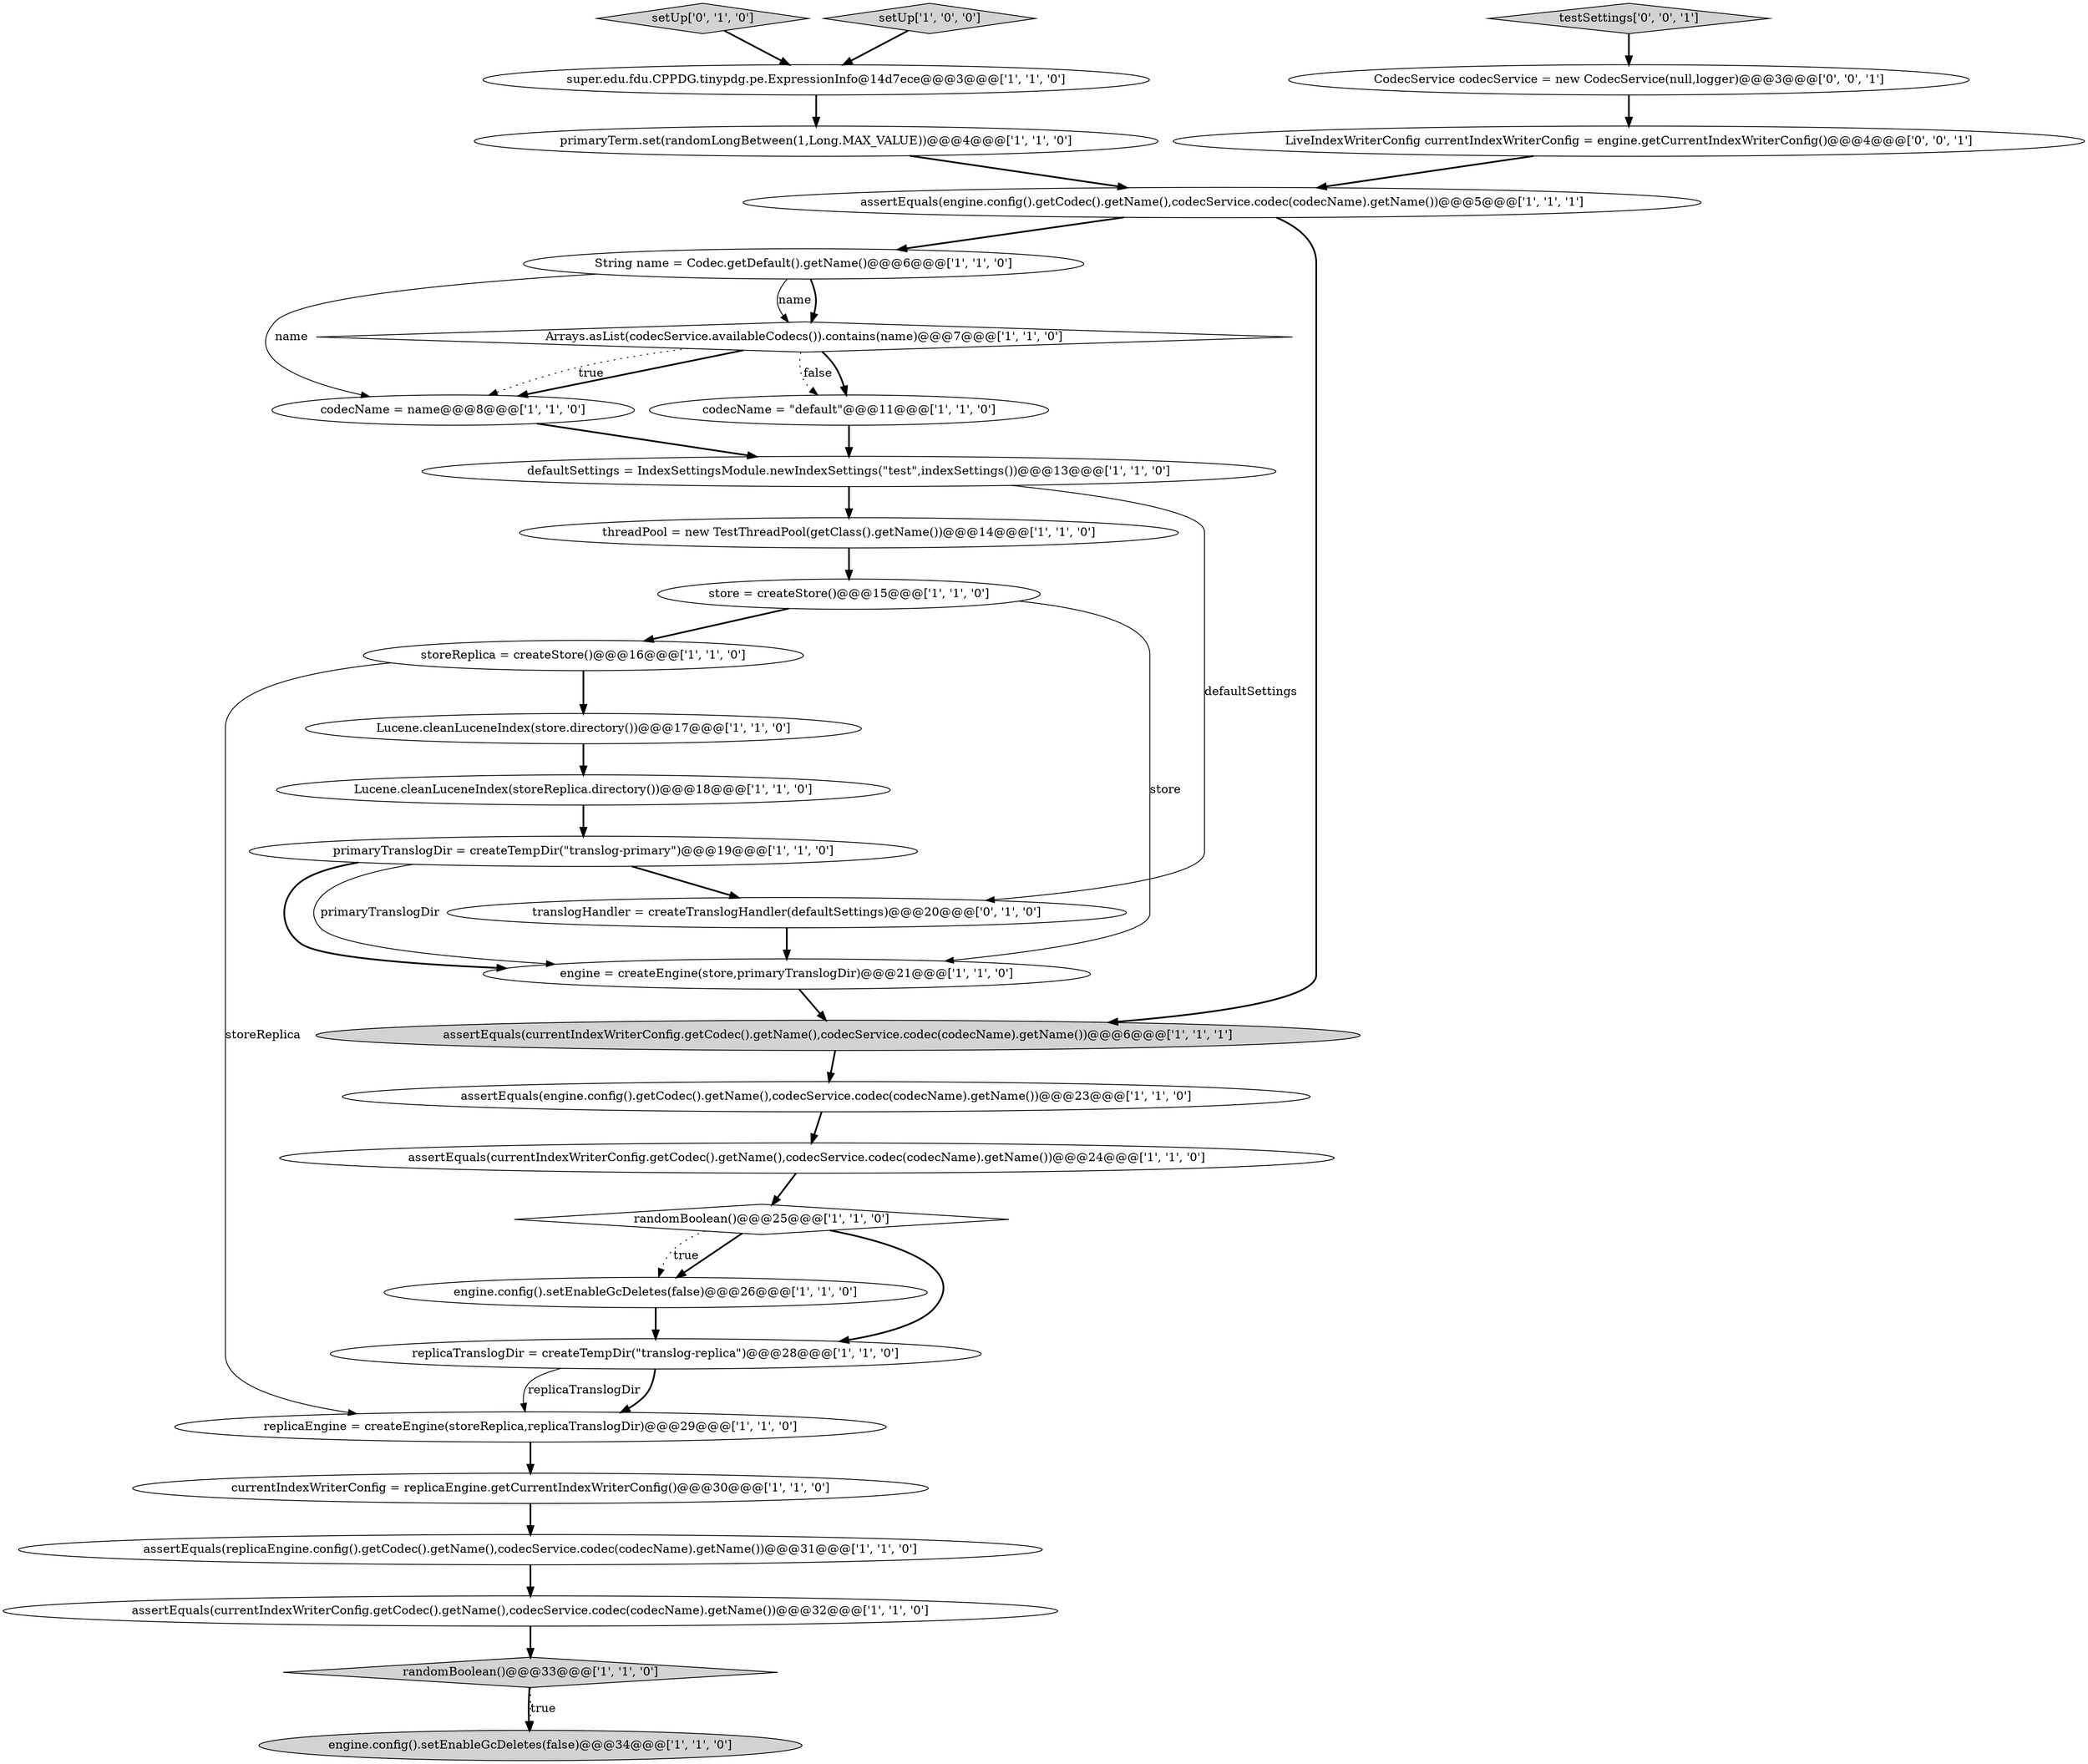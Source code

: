 digraph {
22 [style = filled, label = "threadPool = new TestThreadPool(getClass().getName())@@@14@@@['1', '1', '0']", fillcolor = white, shape = ellipse image = "AAA0AAABBB1BBB"];
13 [style = filled, label = "assertEquals(currentIndexWriterConfig.getCodec().getName(),codecService.codec(codecName).getName())@@@6@@@['1', '1', '1']", fillcolor = lightgray, shape = ellipse image = "AAA0AAABBB1BBB"];
1 [style = filled, label = "defaultSettings = IndexSettingsModule.newIndexSettings(\"test\",indexSettings())@@@13@@@['1', '1', '0']", fillcolor = white, shape = ellipse image = "AAA0AAABBB1BBB"];
9 [style = filled, label = "primaryTerm.set(randomLongBetween(1,Long.MAX_VALUE))@@@4@@@['1', '1', '0']", fillcolor = white, shape = ellipse image = "AAA0AAABBB1BBB"];
16 [style = filled, label = "String name = Codec.getDefault().getName()@@@6@@@['1', '1', '0']", fillcolor = white, shape = ellipse image = "AAA0AAABBB1BBB"];
26 [style = filled, label = "setUp['1', '0', '0']", fillcolor = lightgray, shape = diamond image = "AAA0AAABBB1BBB"];
15 [style = filled, label = "currentIndexWriterConfig = replicaEngine.getCurrentIndexWriterConfig()@@@30@@@['1', '1', '0']", fillcolor = white, shape = ellipse image = "AAA0AAABBB1BBB"];
23 [style = filled, label = "Lucene.cleanLuceneIndex(storeReplica.directory())@@@18@@@['1', '1', '0']", fillcolor = white, shape = ellipse image = "AAA0AAABBB1BBB"];
24 [style = filled, label = "engine.config().setEnableGcDeletes(false)@@@26@@@['1', '1', '0']", fillcolor = white, shape = ellipse image = "AAA0AAABBB1BBB"];
0 [style = filled, label = "assertEquals(engine.config().getCodec().getName(),codecService.codec(codecName).getName())@@@23@@@['1', '1', '0']", fillcolor = white, shape = ellipse image = "AAA0AAABBB1BBB"];
5 [style = filled, label = "replicaTranslogDir = createTempDir(\"translog-replica\")@@@28@@@['1', '1', '0']", fillcolor = white, shape = ellipse image = "AAA0AAABBB1BBB"];
27 [style = filled, label = "storeReplica = createStore()@@@16@@@['1', '1', '0']", fillcolor = white, shape = ellipse image = "AAA0AAABBB1BBB"];
3 [style = filled, label = "Arrays.asList(codecService.availableCodecs()).contains(name)@@@7@@@['1', '1', '0']", fillcolor = white, shape = diamond image = "AAA0AAABBB1BBB"];
6 [style = filled, label = "assertEquals(engine.config().getCodec().getName(),codecService.codec(codecName).getName())@@@5@@@['1', '1', '1']", fillcolor = white, shape = ellipse image = "AAA0AAABBB1BBB"];
12 [style = filled, label = "super.edu.fdu.CPPDG.tinypdg.pe.ExpressionInfo@14d7ece@@@3@@@['1', '1', '0']", fillcolor = white, shape = ellipse image = "AAA0AAABBB1BBB"];
30 [style = filled, label = "CodecService codecService = new CodecService(null,logger)@@@3@@@['0', '0', '1']", fillcolor = white, shape = ellipse image = "AAA0AAABBB3BBB"];
18 [style = filled, label = "engine = createEngine(store,primaryTranslogDir)@@@21@@@['1', '1', '0']", fillcolor = white, shape = ellipse image = "AAA0AAABBB1BBB"];
2 [style = filled, label = "assertEquals(currentIndexWriterConfig.getCodec().getName(),codecService.codec(codecName).getName())@@@32@@@['1', '1', '0']", fillcolor = white, shape = ellipse image = "AAA0AAABBB1BBB"];
20 [style = filled, label = "primaryTranslogDir = createTempDir(\"translog-primary\")@@@19@@@['1', '1', '0']", fillcolor = white, shape = ellipse image = "AAA0AAABBB1BBB"];
28 [style = filled, label = "translogHandler = createTranslogHandler(defaultSettings)@@@20@@@['0', '1', '0']", fillcolor = white, shape = ellipse image = "AAA1AAABBB2BBB"];
32 [style = filled, label = "LiveIndexWriterConfig currentIndexWriterConfig = engine.getCurrentIndexWriterConfig()@@@4@@@['0', '0', '1']", fillcolor = white, shape = ellipse image = "AAA0AAABBB3BBB"];
21 [style = filled, label = "codecName = \"default\"@@@11@@@['1', '1', '0']", fillcolor = white, shape = ellipse image = "AAA0AAABBB1BBB"];
4 [style = filled, label = "engine.config().setEnableGcDeletes(false)@@@34@@@['1', '1', '0']", fillcolor = lightgray, shape = ellipse image = "AAA0AAABBB1BBB"];
10 [style = filled, label = "Lucene.cleanLuceneIndex(store.directory())@@@17@@@['1', '1', '0']", fillcolor = white, shape = ellipse image = "AAA0AAABBB1BBB"];
25 [style = filled, label = "codecName = name@@@8@@@['1', '1', '0']", fillcolor = white, shape = ellipse image = "AAA0AAABBB1BBB"];
11 [style = filled, label = "assertEquals(currentIndexWriterConfig.getCodec().getName(),codecService.codec(codecName).getName())@@@24@@@['1', '1', '0']", fillcolor = white, shape = ellipse image = "AAA0AAABBB1BBB"];
31 [style = filled, label = "testSettings['0', '0', '1']", fillcolor = lightgray, shape = diamond image = "AAA0AAABBB3BBB"];
14 [style = filled, label = "store = createStore()@@@15@@@['1', '1', '0']", fillcolor = white, shape = ellipse image = "AAA0AAABBB1BBB"];
19 [style = filled, label = "replicaEngine = createEngine(storeReplica,replicaTranslogDir)@@@29@@@['1', '1', '0']", fillcolor = white, shape = ellipse image = "AAA0AAABBB1BBB"];
8 [style = filled, label = "randomBoolean()@@@33@@@['1', '1', '0']", fillcolor = lightgray, shape = diamond image = "AAA0AAABBB1BBB"];
29 [style = filled, label = "setUp['0', '1', '0']", fillcolor = lightgray, shape = diamond image = "AAA0AAABBB2BBB"];
7 [style = filled, label = "assertEquals(replicaEngine.config().getCodec().getName(),codecService.codec(codecName).getName())@@@31@@@['1', '1', '0']", fillcolor = white, shape = ellipse image = "AAA0AAABBB1BBB"];
17 [style = filled, label = "randomBoolean()@@@25@@@['1', '1', '0']", fillcolor = white, shape = diamond image = "AAA0AAABBB1BBB"];
14->27 [style = bold, label=""];
5->19 [style = bold, label=""];
16->25 [style = solid, label="name"];
27->19 [style = solid, label="storeReplica"];
10->23 [style = bold, label=""];
8->4 [style = bold, label=""];
13->0 [style = bold, label=""];
20->18 [style = bold, label=""];
3->21 [style = bold, label=""];
18->13 [style = bold, label=""];
19->15 [style = bold, label=""];
6->13 [style = bold, label=""];
11->17 [style = bold, label=""];
15->7 [style = bold, label=""];
14->18 [style = solid, label="store"];
0->11 [style = bold, label=""];
25->1 [style = bold, label=""];
2->8 [style = bold, label=""];
9->6 [style = bold, label=""];
12->9 [style = bold, label=""];
6->16 [style = bold, label=""];
1->28 [style = solid, label="defaultSettings"];
22->14 [style = bold, label=""];
17->24 [style = bold, label=""];
16->3 [style = bold, label=""];
23->20 [style = bold, label=""];
27->10 [style = bold, label=""];
30->32 [style = bold, label=""];
17->24 [style = dotted, label="true"];
3->25 [style = bold, label=""];
28->18 [style = bold, label=""];
32->6 [style = bold, label=""];
20->28 [style = bold, label=""];
3->25 [style = dotted, label="true"];
26->12 [style = bold, label=""];
29->12 [style = bold, label=""];
21->1 [style = bold, label=""];
31->30 [style = bold, label=""];
20->18 [style = solid, label="primaryTranslogDir"];
1->22 [style = bold, label=""];
24->5 [style = bold, label=""];
5->19 [style = solid, label="replicaTranslogDir"];
8->4 [style = dotted, label="true"];
17->5 [style = bold, label=""];
3->21 [style = dotted, label="false"];
16->3 [style = solid, label="name"];
7->2 [style = bold, label=""];
}
